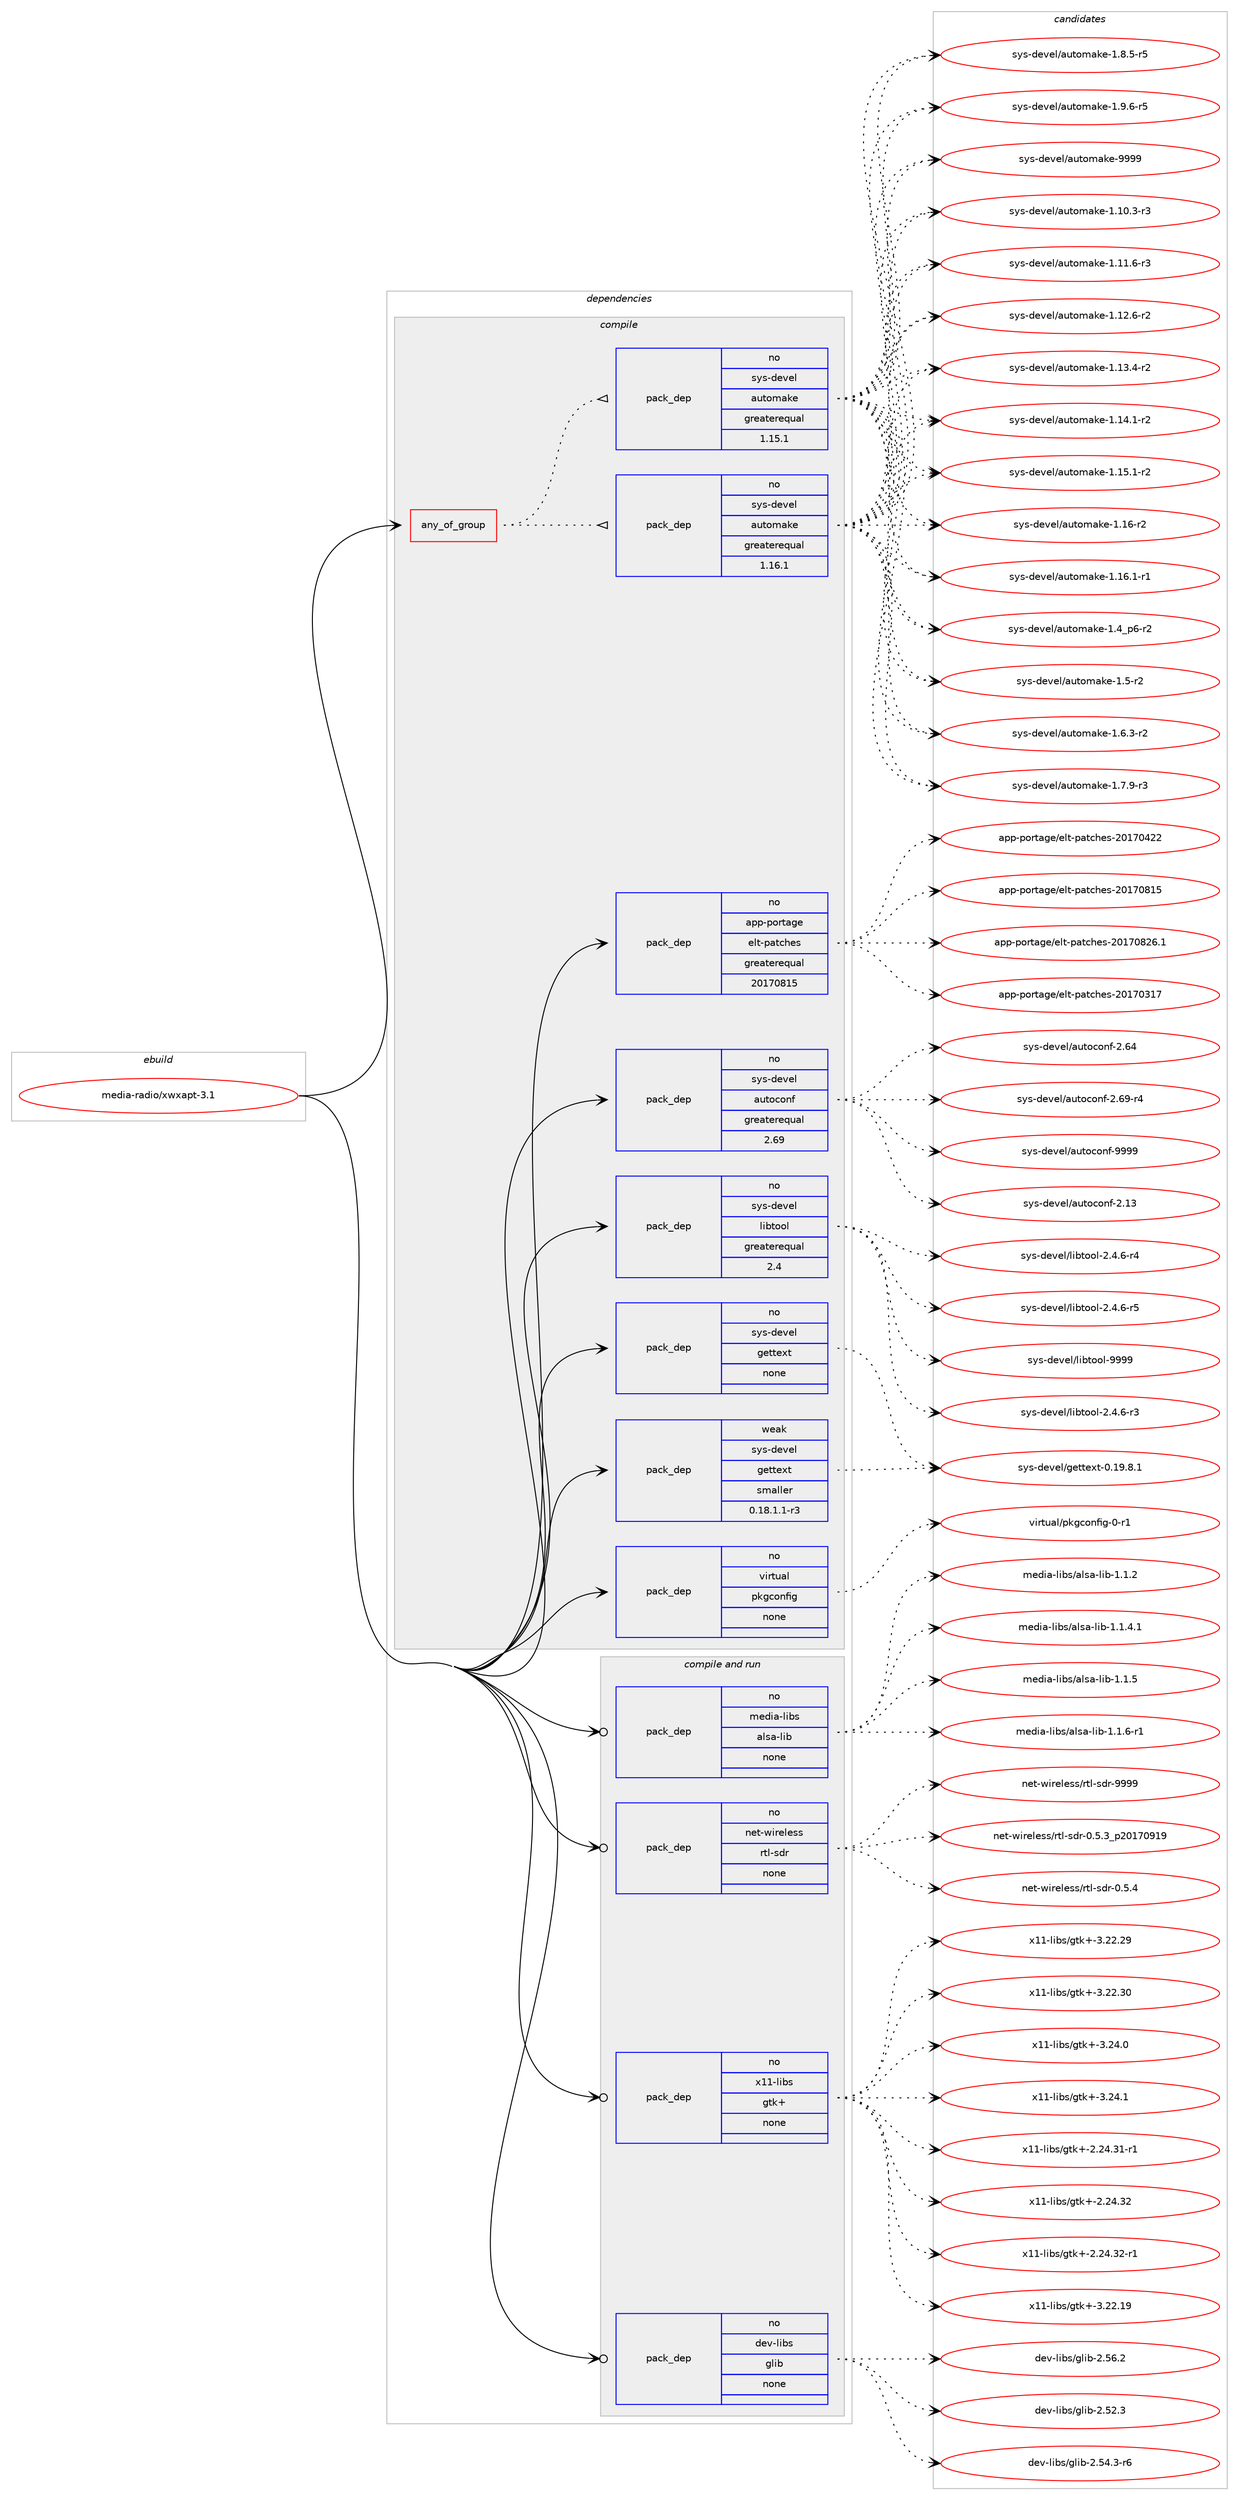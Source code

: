 digraph prolog {

# *************
# Graph options
# *************

newrank=true;
concentrate=true;
compound=true;
graph [rankdir=LR,fontname=Helvetica,fontsize=10,ranksep=1.5];#, ranksep=2.5, nodesep=0.2];
edge  [arrowhead=vee];
node  [fontname=Helvetica,fontsize=10];

# **********
# The ebuild
# **********

subgraph cluster_leftcol {
color=gray;
rank=same;
label=<<i>ebuild</i>>;
id [label="media-radio/xwxapt-3.1", color=red, width=4, href="../media-radio/xwxapt-3.1.svg"];
}

# ****************
# The dependencies
# ****************

subgraph cluster_midcol {
color=gray;
label=<<i>dependencies</i>>;
subgraph cluster_compile {
fillcolor="#eeeeee";
style=filled;
label=<<i>compile</i>>;
subgraph any161 {
dependency8276 [label=<<TABLE BORDER="0" CELLBORDER="1" CELLSPACING="0" CELLPADDING="4"><TR><TD CELLPADDING="10">any_of_group</TD></TR></TABLE>>, shape=none, color=red];subgraph pack6436 {
dependency8277 [label=<<TABLE BORDER="0" CELLBORDER="1" CELLSPACING="0" CELLPADDING="4" WIDTH="220"><TR><TD ROWSPAN="6" CELLPADDING="30">pack_dep</TD></TR><TR><TD WIDTH="110">no</TD></TR><TR><TD>sys-devel</TD></TR><TR><TD>automake</TD></TR><TR><TD>greaterequal</TD></TR><TR><TD>1.16.1</TD></TR></TABLE>>, shape=none, color=blue];
}
dependency8276:e -> dependency8277:w [weight=20,style="dotted",arrowhead="oinv"];
subgraph pack6437 {
dependency8278 [label=<<TABLE BORDER="0" CELLBORDER="1" CELLSPACING="0" CELLPADDING="4" WIDTH="220"><TR><TD ROWSPAN="6" CELLPADDING="30">pack_dep</TD></TR><TR><TD WIDTH="110">no</TD></TR><TR><TD>sys-devel</TD></TR><TR><TD>automake</TD></TR><TR><TD>greaterequal</TD></TR><TR><TD>1.15.1</TD></TR></TABLE>>, shape=none, color=blue];
}
dependency8276:e -> dependency8278:w [weight=20,style="dotted",arrowhead="oinv"];
}
id:e -> dependency8276:w [weight=20,style="solid",arrowhead="vee"];
subgraph pack6438 {
dependency8279 [label=<<TABLE BORDER="0" CELLBORDER="1" CELLSPACING="0" CELLPADDING="4" WIDTH="220"><TR><TD ROWSPAN="6" CELLPADDING="30">pack_dep</TD></TR><TR><TD WIDTH="110">no</TD></TR><TR><TD>app-portage</TD></TR><TR><TD>elt-patches</TD></TR><TR><TD>greaterequal</TD></TR><TR><TD>20170815</TD></TR></TABLE>>, shape=none, color=blue];
}
id:e -> dependency8279:w [weight=20,style="solid",arrowhead="vee"];
subgraph pack6439 {
dependency8280 [label=<<TABLE BORDER="0" CELLBORDER="1" CELLSPACING="0" CELLPADDING="4" WIDTH="220"><TR><TD ROWSPAN="6" CELLPADDING="30">pack_dep</TD></TR><TR><TD WIDTH="110">no</TD></TR><TR><TD>sys-devel</TD></TR><TR><TD>autoconf</TD></TR><TR><TD>greaterequal</TD></TR><TR><TD>2.69</TD></TR></TABLE>>, shape=none, color=blue];
}
id:e -> dependency8280:w [weight=20,style="solid",arrowhead="vee"];
subgraph pack6440 {
dependency8281 [label=<<TABLE BORDER="0" CELLBORDER="1" CELLSPACING="0" CELLPADDING="4" WIDTH="220"><TR><TD ROWSPAN="6" CELLPADDING="30">pack_dep</TD></TR><TR><TD WIDTH="110">no</TD></TR><TR><TD>sys-devel</TD></TR><TR><TD>gettext</TD></TR><TR><TD>none</TD></TR><TR><TD></TD></TR></TABLE>>, shape=none, color=blue];
}
id:e -> dependency8281:w [weight=20,style="solid",arrowhead="vee"];
subgraph pack6441 {
dependency8282 [label=<<TABLE BORDER="0" CELLBORDER="1" CELLSPACING="0" CELLPADDING="4" WIDTH="220"><TR><TD ROWSPAN="6" CELLPADDING="30">pack_dep</TD></TR><TR><TD WIDTH="110">no</TD></TR><TR><TD>sys-devel</TD></TR><TR><TD>libtool</TD></TR><TR><TD>greaterequal</TD></TR><TR><TD>2.4</TD></TR></TABLE>>, shape=none, color=blue];
}
id:e -> dependency8282:w [weight=20,style="solid",arrowhead="vee"];
subgraph pack6442 {
dependency8283 [label=<<TABLE BORDER="0" CELLBORDER="1" CELLSPACING="0" CELLPADDING="4" WIDTH="220"><TR><TD ROWSPAN="6" CELLPADDING="30">pack_dep</TD></TR><TR><TD WIDTH="110">no</TD></TR><TR><TD>virtual</TD></TR><TR><TD>pkgconfig</TD></TR><TR><TD>none</TD></TR><TR><TD></TD></TR></TABLE>>, shape=none, color=blue];
}
id:e -> dependency8283:w [weight=20,style="solid",arrowhead="vee"];
subgraph pack6443 {
dependency8284 [label=<<TABLE BORDER="0" CELLBORDER="1" CELLSPACING="0" CELLPADDING="4" WIDTH="220"><TR><TD ROWSPAN="6" CELLPADDING="30">pack_dep</TD></TR><TR><TD WIDTH="110">weak</TD></TR><TR><TD>sys-devel</TD></TR><TR><TD>gettext</TD></TR><TR><TD>smaller</TD></TR><TR><TD>0.18.1.1-r3</TD></TR></TABLE>>, shape=none, color=blue];
}
id:e -> dependency8284:w [weight=20,style="solid",arrowhead="vee"];
}
subgraph cluster_compileandrun {
fillcolor="#eeeeee";
style=filled;
label=<<i>compile and run</i>>;
subgraph pack6444 {
dependency8285 [label=<<TABLE BORDER="0" CELLBORDER="1" CELLSPACING="0" CELLPADDING="4" WIDTH="220"><TR><TD ROWSPAN="6" CELLPADDING="30">pack_dep</TD></TR><TR><TD WIDTH="110">no</TD></TR><TR><TD>dev-libs</TD></TR><TR><TD>glib</TD></TR><TR><TD>none</TD></TR><TR><TD></TD></TR></TABLE>>, shape=none, color=blue];
}
id:e -> dependency8285:w [weight=20,style="solid",arrowhead="odotvee"];
subgraph pack6445 {
dependency8286 [label=<<TABLE BORDER="0" CELLBORDER="1" CELLSPACING="0" CELLPADDING="4" WIDTH="220"><TR><TD ROWSPAN="6" CELLPADDING="30">pack_dep</TD></TR><TR><TD WIDTH="110">no</TD></TR><TR><TD>media-libs</TD></TR><TR><TD>alsa-lib</TD></TR><TR><TD>none</TD></TR><TR><TD></TD></TR></TABLE>>, shape=none, color=blue];
}
id:e -> dependency8286:w [weight=20,style="solid",arrowhead="odotvee"];
subgraph pack6446 {
dependency8287 [label=<<TABLE BORDER="0" CELLBORDER="1" CELLSPACING="0" CELLPADDING="4" WIDTH="220"><TR><TD ROWSPAN="6" CELLPADDING="30">pack_dep</TD></TR><TR><TD WIDTH="110">no</TD></TR><TR><TD>net-wireless</TD></TR><TR><TD>rtl-sdr</TD></TR><TR><TD>none</TD></TR><TR><TD></TD></TR></TABLE>>, shape=none, color=blue];
}
id:e -> dependency8287:w [weight=20,style="solid",arrowhead="odotvee"];
subgraph pack6447 {
dependency8288 [label=<<TABLE BORDER="0" CELLBORDER="1" CELLSPACING="0" CELLPADDING="4" WIDTH="220"><TR><TD ROWSPAN="6" CELLPADDING="30">pack_dep</TD></TR><TR><TD WIDTH="110">no</TD></TR><TR><TD>x11-libs</TD></TR><TR><TD>gtk+</TD></TR><TR><TD>none</TD></TR><TR><TD></TD></TR></TABLE>>, shape=none, color=blue];
}
id:e -> dependency8288:w [weight=20,style="solid",arrowhead="odotvee"];
}
subgraph cluster_run {
fillcolor="#eeeeee";
style=filled;
label=<<i>run</i>>;
}
}

# **************
# The candidates
# **************

subgraph cluster_choices {
rank=same;
color=gray;
label=<<i>candidates</i>>;

subgraph choice6436 {
color=black;
nodesep=1;
choice11512111545100101118101108479711711611110997107101454946494846514511451 [label="sys-devel/automake-1.10.3-r3", color=red, width=4,href="../sys-devel/automake-1.10.3-r3.svg"];
choice11512111545100101118101108479711711611110997107101454946494946544511451 [label="sys-devel/automake-1.11.6-r3", color=red, width=4,href="../sys-devel/automake-1.11.6-r3.svg"];
choice11512111545100101118101108479711711611110997107101454946495046544511450 [label="sys-devel/automake-1.12.6-r2", color=red, width=4,href="../sys-devel/automake-1.12.6-r2.svg"];
choice11512111545100101118101108479711711611110997107101454946495146524511450 [label="sys-devel/automake-1.13.4-r2", color=red, width=4,href="../sys-devel/automake-1.13.4-r2.svg"];
choice11512111545100101118101108479711711611110997107101454946495246494511450 [label="sys-devel/automake-1.14.1-r2", color=red, width=4,href="../sys-devel/automake-1.14.1-r2.svg"];
choice11512111545100101118101108479711711611110997107101454946495346494511450 [label="sys-devel/automake-1.15.1-r2", color=red, width=4,href="../sys-devel/automake-1.15.1-r2.svg"];
choice1151211154510010111810110847971171161111099710710145494649544511450 [label="sys-devel/automake-1.16-r2", color=red, width=4,href="../sys-devel/automake-1.16-r2.svg"];
choice11512111545100101118101108479711711611110997107101454946495446494511449 [label="sys-devel/automake-1.16.1-r1", color=red, width=4,href="../sys-devel/automake-1.16.1-r1.svg"];
choice115121115451001011181011084797117116111109971071014549465295112544511450 [label="sys-devel/automake-1.4_p6-r2", color=red, width=4,href="../sys-devel/automake-1.4_p6-r2.svg"];
choice11512111545100101118101108479711711611110997107101454946534511450 [label="sys-devel/automake-1.5-r2", color=red, width=4,href="../sys-devel/automake-1.5-r2.svg"];
choice115121115451001011181011084797117116111109971071014549465446514511450 [label="sys-devel/automake-1.6.3-r2", color=red, width=4,href="../sys-devel/automake-1.6.3-r2.svg"];
choice115121115451001011181011084797117116111109971071014549465546574511451 [label="sys-devel/automake-1.7.9-r3", color=red, width=4,href="../sys-devel/automake-1.7.9-r3.svg"];
choice115121115451001011181011084797117116111109971071014549465646534511453 [label="sys-devel/automake-1.8.5-r5", color=red, width=4,href="../sys-devel/automake-1.8.5-r5.svg"];
choice115121115451001011181011084797117116111109971071014549465746544511453 [label="sys-devel/automake-1.9.6-r5", color=red, width=4,href="../sys-devel/automake-1.9.6-r5.svg"];
choice115121115451001011181011084797117116111109971071014557575757 [label="sys-devel/automake-9999", color=red, width=4,href="../sys-devel/automake-9999.svg"];
dependency8277:e -> choice11512111545100101118101108479711711611110997107101454946494846514511451:w [style=dotted,weight="100"];
dependency8277:e -> choice11512111545100101118101108479711711611110997107101454946494946544511451:w [style=dotted,weight="100"];
dependency8277:e -> choice11512111545100101118101108479711711611110997107101454946495046544511450:w [style=dotted,weight="100"];
dependency8277:e -> choice11512111545100101118101108479711711611110997107101454946495146524511450:w [style=dotted,weight="100"];
dependency8277:e -> choice11512111545100101118101108479711711611110997107101454946495246494511450:w [style=dotted,weight="100"];
dependency8277:e -> choice11512111545100101118101108479711711611110997107101454946495346494511450:w [style=dotted,weight="100"];
dependency8277:e -> choice1151211154510010111810110847971171161111099710710145494649544511450:w [style=dotted,weight="100"];
dependency8277:e -> choice11512111545100101118101108479711711611110997107101454946495446494511449:w [style=dotted,weight="100"];
dependency8277:e -> choice115121115451001011181011084797117116111109971071014549465295112544511450:w [style=dotted,weight="100"];
dependency8277:e -> choice11512111545100101118101108479711711611110997107101454946534511450:w [style=dotted,weight="100"];
dependency8277:e -> choice115121115451001011181011084797117116111109971071014549465446514511450:w [style=dotted,weight="100"];
dependency8277:e -> choice115121115451001011181011084797117116111109971071014549465546574511451:w [style=dotted,weight="100"];
dependency8277:e -> choice115121115451001011181011084797117116111109971071014549465646534511453:w [style=dotted,weight="100"];
dependency8277:e -> choice115121115451001011181011084797117116111109971071014549465746544511453:w [style=dotted,weight="100"];
dependency8277:e -> choice115121115451001011181011084797117116111109971071014557575757:w [style=dotted,weight="100"];
}
subgraph choice6437 {
color=black;
nodesep=1;
choice11512111545100101118101108479711711611110997107101454946494846514511451 [label="sys-devel/automake-1.10.3-r3", color=red, width=4,href="../sys-devel/automake-1.10.3-r3.svg"];
choice11512111545100101118101108479711711611110997107101454946494946544511451 [label="sys-devel/automake-1.11.6-r3", color=red, width=4,href="../sys-devel/automake-1.11.6-r3.svg"];
choice11512111545100101118101108479711711611110997107101454946495046544511450 [label="sys-devel/automake-1.12.6-r2", color=red, width=4,href="../sys-devel/automake-1.12.6-r2.svg"];
choice11512111545100101118101108479711711611110997107101454946495146524511450 [label="sys-devel/automake-1.13.4-r2", color=red, width=4,href="../sys-devel/automake-1.13.4-r2.svg"];
choice11512111545100101118101108479711711611110997107101454946495246494511450 [label="sys-devel/automake-1.14.1-r2", color=red, width=4,href="../sys-devel/automake-1.14.1-r2.svg"];
choice11512111545100101118101108479711711611110997107101454946495346494511450 [label="sys-devel/automake-1.15.1-r2", color=red, width=4,href="../sys-devel/automake-1.15.1-r2.svg"];
choice1151211154510010111810110847971171161111099710710145494649544511450 [label="sys-devel/automake-1.16-r2", color=red, width=4,href="../sys-devel/automake-1.16-r2.svg"];
choice11512111545100101118101108479711711611110997107101454946495446494511449 [label="sys-devel/automake-1.16.1-r1", color=red, width=4,href="../sys-devel/automake-1.16.1-r1.svg"];
choice115121115451001011181011084797117116111109971071014549465295112544511450 [label="sys-devel/automake-1.4_p6-r2", color=red, width=4,href="../sys-devel/automake-1.4_p6-r2.svg"];
choice11512111545100101118101108479711711611110997107101454946534511450 [label="sys-devel/automake-1.5-r2", color=red, width=4,href="../sys-devel/automake-1.5-r2.svg"];
choice115121115451001011181011084797117116111109971071014549465446514511450 [label="sys-devel/automake-1.6.3-r2", color=red, width=4,href="../sys-devel/automake-1.6.3-r2.svg"];
choice115121115451001011181011084797117116111109971071014549465546574511451 [label="sys-devel/automake-1.7.9-r3", color=red, width=4,href="../sys-devel/automake-1.7.9-r3.svg"];
choice115121115451001011181011084797117116111109971071014549465646534511453 [label="sys-devel/automake-1.8.5-r5", color=red, width=4,href="../sys-devel/automake-1.8.5-r5.svg"];
choice115121115451001011181011084797117116111109971071014549465746544511453 [label="sys-devel/automake-1.9.6-r5", color=red, width=4,href="../sys-devel/automake-1.9.6-r5.svg"];
choice115121115451001011181011084797117116111109971071014557575757 [label="sys-devel/automake-9999", color=red, width=4,href="../sys-devel/automake-9999.svg"];
dependency8278:e -> choice11512111545100101118101108479711711611110997107101454946494846514511451:w [style=dotted,weight="100"];
dependency8278:e -> choice11512111545100101118101108479711711611110997107101454946494946544511451:w [style=dotted,weight="100"];
dependency8278:e -> choice11512111545100101118101108479711711611110997107101454946495046544511450:w [style=dotted,weight="100"];
dependency8278:e -> choice11512111545100101118101108479711711611110997107101454946495146524511450:w [style=dotted,weight="100"];
dependency8278:e -> choice11512111545100101118101108479711711611110997107101454946495246494511450:w [style=dotted,weight="100"];
dependency8278:e -> choice11512111545100101118101108479711711611110997107101454946495346494511450:w [style=dotted,weight="100"];
dependency8278:e -> choice1151211154510010111810110847971171161111099710710145494649544511450:w [style=dotted,weight="100"];
dependency8278:e -> choice11512111545100101118101108479711711611110997107101454946495446494511449:w [style=dotted,weight="100"];
dependency8278:e -> choice115121115451001011181011084797117116111109971071014549465295112544511450:w [style=dotted,weight="100"];
dependency8278:e -> choice11512111545100101118101108479711711611110997107101454946534511450:w [style=dotted,weight="100"];
dependency8278:e -> choice115121115451001011181011084797117116111109971071014549465446514511450:w [style=dotted,weight="100"];
dependency8278:e -> choice115121115451001011181011084797117116111109971071014549465546574511451:w [style=dotted,weight="100"];
dependency8278:e -> choice115121115451001011181011084797117116111109971071014549465646534511453:w [style=dotted,weight="100"];
dependency8278:e -> choice115121115451001011181011084797117116111109971071014549465746544511453:w [style=dotted,weight="100"];
dependency8278:e -> choice115121115451001011181011084797117116111109971071014557575757:w [style=dotted,weight="100"];
}
subgraph choice6438 {
color=black;
nodesep=1;
choice97112112451121111141169710310147101108116451129711699104101115455048495548514955 [label="app-portage/elt-patches-20170317", color=red, width=4,href="../app-portage/elt-patches-20170317.svg"];
choice97112112451121111141169710310147101108116451129711699104101115455048495548525050 [label="app-portage/elt-patches-20170422", color=red, width=4,href="../app-portage/elt-patches-20170422.svg"];
choice97112112451121111141169710310147101108116451129711699104101115455048495548564953 [label="app-portage/elt-patches-20170815", color=red, width=4,href="../app-portage/elt-patches-20170815.svg"];
choice971121124511211111411697103101471011081164511297116991041011154550484955485650544649 [label="app-portage/elt-patches-20170826.1", color=red, width=4,href="../app-portage/elt-patches-20170826.1.svg"];
dependency8279:e -> choice97112112451121111141169710310147101108116451129711699104101115455048495548514955:w [style=dotted,weight="100"];
dependency8279:e -> choice97112112451121111141169710310147101108116451129711699104101115455048495548525050:w [style=dotted,weight="100"];
dependency8279:e -> choice97112112451121111141169710310147101108116451129711699104101115455048495548564953:w [style=dotted,weight="100"];
dependency8279:e -> choice971121124511211111411697103101471011081164511297116991041011154550484955485650544649:w [style=dotted,weight="100"];
}
subgraph choice6439 {
color=black;
nodesep=1;
choice115121115451001011181011084797117116111991111101024550464951 [label="sys-devel/autoconf-2.13", color=red, width=4,href="../sys-devel/autoconf-2.13.svg"];
choice115121115451001011181011084797117116111991111101024550465452 [label="sys-devel/autoconf-2.64", color=red, width=4,href="../sys-devel/autoconf-2.64.svg"];
choice1151211154510010111810110847971171161119911111010245504654574511452 [label="sys-devel/autoconf-2.69-r4", color=red, width=4,href="../sys-devel/autoconf-2.69-r4.svg"];
choice115121115451001011181011084797117116111991111101024557575757 [label="sys-devel/autoconf-9999", color=red, width=4,href="../sys-devel/autoconf-9999.svg"];
dependency8280:e -> choice115121115451001011181011084797117116111991111101024550464951:w [style=dotted,weight="100"];
dependency8280:e -> choice115121115451001011181011084797117116111991111101024550465452:w [style=dotted,weight="100"];
dependency8280:e -> choice1151211154510010111810110847971171161119911111010245504654574511452:w [style=dotted,weight="100"];
dependency8280:e -> choice115121115451001011181011084797117116111991111101024557575757:w [style=dotted,weight="100"];
}
subgraph choice6440 {
color=black;
nodesep=1;
choice1151211154510010111810110847103101116116101120116454846495746564649 [label="sys-devel/gettext-0.19.8.1", color=red, width=4,href="../sys-devel/gettext-0.19.8.1.svg"];
dependency8281:e -> choice1151211154510010111810110847103101116116101120116454846495746564649:w [style=dotted,weight="100"];
}
subgraph choice6441 {
color=black;
nodesep=1;
choice1151211154510010111810110847108105981161111111084550465246544511451 [label="sys-devel/libtool-2.4.6-r3", color=red, width=4,href="../sys-devel/libtool-2.4.6-r3.svg"];
choice1151211154510010111810110847108105981161111111084550465246544511452 [label="sys-devel/libtool-2.4.6-r4", color=red, width=4,href="../sys-devel/libtool-2.4.6-r4.svg"];
choice1151211154510010111810110847108105981161111111084550465246544511453 [label="sys-devel/libtool-2.4.6-r5", color=red, width=4,href="../sys-devel/libtool-2.4.6-r5.svg"];
choice1151211154510010111810110847108105981161111111084557575757 [label="sys-devel/libtool-9999", color=red, width=4,href="../sys-devel/libtool-9999.svg"];
dependency8282:e -> choice1151211154510010111810110847108105981161111111084550465246544511451:w [style=dotted,weight="100"];
dependency8282:e -> choice1151211154510010111810110847108105981161111111084550465246544511452:w [style=dotted,weight="100"];
dependency8282:e -> choice1151211154510010111810110847108105981161111111084550465246544511453:w [style=dotted,weight="100"];
dependency8282:e -> choice1151211154510010111810110847108105981161111111084557575757:w [style=dotted,weight="100"];
}
subgraph choice6442 {
color=black;
nodesep=1;
choice11810511411611797108471121071039911111010210510345484511449 [label="virtual/pkgconfig-0-r1", color=red, width=4,href="../virtual/pkgconfig-0-r1.svg"];
dependency8283:e -> choice11810511411611797108471121071039911111010210510345484511449:w [style=dotted,weight="100"];
}
subgraph choice6443 {
color=black;
nodesep=1;
choice1151211154510010111810110847103101116116101120116454846495746564649 [label="sys-devel/gettext-0.19.8.1", color=red, width=4,href="../sys-devel/gettext-0.19.8.1.svg"];
dependency8284:e -> choice1151211154510010111810110847103101116116101120116454846495746564649:w [style=dotted,weight="100"];
}
subgraph choice6444 {
color=black;
nodesep=1;
choice1001011184510810598115471031081059845504653504651 [label="dev-libs/glib-2.52.3", color=red, width=4,href="../dev-libs/glib-2.52.3.svg"];
choice10010111845108105981154710310810598455046535246514511454 [label="dev-libs/glib-2.54.3-r6", color=red, width=4,href="../dev-libs/glib-2.54.3-r6.svg"];
choice1001011184510810598115471031081059845504653544650 [label="dev-libs/glib-2.56.2", color=red, width=4,href="../dev-libs/glib-2.56.2.svg"];
dependency8285:e -> choice1001011184510810598115471031081059845504653504651:w [style=dotted,weight="100"];
dependency8285:e -> choice10010111845108105981154710310810598455046535246514511454:w [style=dotted,weight="100"];
dependency8285:e -> choice1001011184510810598115471031081059845504653544650:w [style=dotted,weight="100"];
}
subgraph choice6445 {
color=black;
nodesep=1;
choice1091011001059745108105981154797108115974510810598454946494650 [label="media-libs/alsa-lib-1.1.2", color=red, width=4,href="../media-libs/alsa-lib-1.1.2.svg"];
choice10910110010597451081059811547971081159745108105984549464946524649 [label="media-libs/alsa-lib-1.1.4.1", color=red, width=4,href="../media-libs/alsa-lib-1.1.4.1.svg"];
choice1091011001059745108105981154797108115974510810598454946494653 [label="media-libs/alsa-lib-1.1.5", color=red, width=4,href="../media-libs/alsa-lib-1.1.5.svg"];
choice10910110010597451081059811547971081159745108105984549464946544511449 [label="media-libs/alsa-lib-1.1.6-r1", color=red, width=4,href="../media-libs/alsa-lib-1.1.6-r1.svg"];
dependency8286:e -> choice1091011001059745108105981154797108115974510810598454946494650:w [style=dotted,weight="100"];
dependency8286:e -> choice10910110010597451081059811547971081159745108105984549464946524649:w [style=dotted,weight="100"];
dependency8286:e -> choice1091011001059745108105981154797108115974510810598454946494653:w [style=dotted,weight="100"];
dependency8286:e -> choice10910110010597451081059811547971081159745108105984549464946544511449:w [style=dotted,weight="100"];
}
subgraph choice6446 {
color=black;
nodesep=1;
choice110101116451191051141011081011151154711411610845115100114454846534651951125048495548574957 [label="net-wireless/rtl-sdr-0.5.3_p20170919", color=red, width=4,href="../net-wireless/rtl-sdr-0.5.3_p20170919.svg"];
choice110101116451191051141011081011151154711411610845115100114454846534652 [label="net-wireless/rtl-sdr-0.5.4", color=red, width=4,href="../net-wireless/rtl-sdr-0.5.4.svg"];
choice1101011164511910511410110810111511547114116108451151001144557575757 [label="net-wireless/rtl-sdr-9999", color=red, width=4,href="../net-wireless/rtl-sdr-9999.svg"];
dependency8287:e -> choice110101116451191051141011081011151154711411610845115100114454846534651951125048495548574957:w [style=dotted,weight="100"];
dependency8287:e -> choice110101116451191051141011081011151154711411610845115100114454846534652:w [style=dotted,weight="100"];
dependency8287:e -> choice1101011164511910511410110810111511547114116108451151001144557575757:w [style=dotted,weight="100"];
}
subgraph choice6447 {
color=black;
nodesep=1;
choice12049494510810598115471031161074345504650524651494511449 [label="x11-libs/gtk+-2.24.31-r1", color=red, width=4,href="../x11-libs/gtk+-2.24.31-r1.svg"];
choice1204949451081059811547103116107434550465052465150 [label="x11-libs/gtk+-2.24.32", color=red, width=4,href="../x11-libs/gtk+-2.24.32.svg"];
choice12049494510810598115471031161074345504650524651504511449 [label="x11-libs/gtk+-2.24.32-r1", color=red, width=4,href="../x11-libs/gtk+-2.24.32-r1.svg"];
choice1204949451081059811547103116107434551465050464957 [label="x11-libs/gtk+-3.22.19", color=red, width=4,href="../x11-libs/gtk+-3.22.19.svg"];
choice1204949451081059811547103116107434551465050465057 [label="x11-libs/gtk+-3.22.29", color=red, width=4,href="../x11-libs/gtk+-3.22.29.svg"];
choice1204949451081059811547103116107434551465050465148 [label="x11-libs/gtk+-3.22.30", color=red, width=4,href="../x11-libs/gtk+-3.22.30.svg"];
choice12049494510810598115471031161074345514650524648 [label="x11-libs/gtk+-3.24.0", color=red, width=4,href="../x11-libs/gtk+-3.24.0.svg"];
choice12049494510810598115471031161074345514650524649 [label="x11-libs/gtk+-3.24.1", color=red, width=4,href="../x11-libs/gtk+-3.24.1.svg"];
dependency8288:e -> choice12049494510810598115471031161074345504650524651494511449:w [style=dotted,weight="100"];
dependency8288:e -> choice1204949451081059811547103116107434550465052465150:w [style=dotted,weight="100"];
dependency8288:e -> choice12049494510810598115471031161074345504650524651504511449:w [style=dotted,weight="100"];
dependency8288:e -> choice1204949451081059811547103116107434551465050464957:w [style=dotted,weight="100"];
dependency8288:e -> choice1204949451081059811547103116107434551465050465057:w [style=dotted,weight="100"];
dependency8288:e -> choice1204949451081059811547103116107434551465050465148:w [style=dotted,weight="100"];
dependency8288:e -> choice12049494510810598115471031161074345514650524648:w [style=dotted,weight="100"];
dependency8288:e -> choice12049494510810598115471031161074345514650524649:w [style=dotted,weight="100"];
}
}

}
